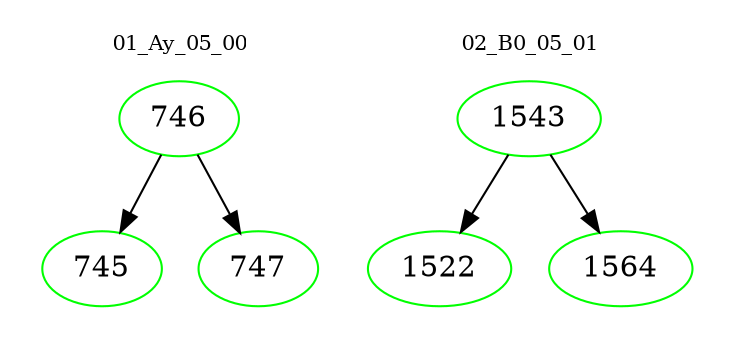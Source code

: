 digraph{
subgraph cluster_0 {
color = white
label = "01_Ay_05_00";
fontsize=10;
T0_746 [label="746", color="green"]
T0_746 -> T0_745 [color="black"]
T0_745 [label="745", color="green"]
T0_746 -> T0_747 [color="black"]
T0_747 [label="747", color="green"]
}
subgraph cluster_1 {
color = white
label = "02_B0_05_01";
fontsize=10;
T1_1543 [label="1543", color="green"]
T1_1543 -> T1_1522 [color="black"]
T1_1522 [label="1522", color="green"]
T1_1543 -> T1_1564 [color="black"]
T1_1564 [label="1564", color="green"]
}
}
